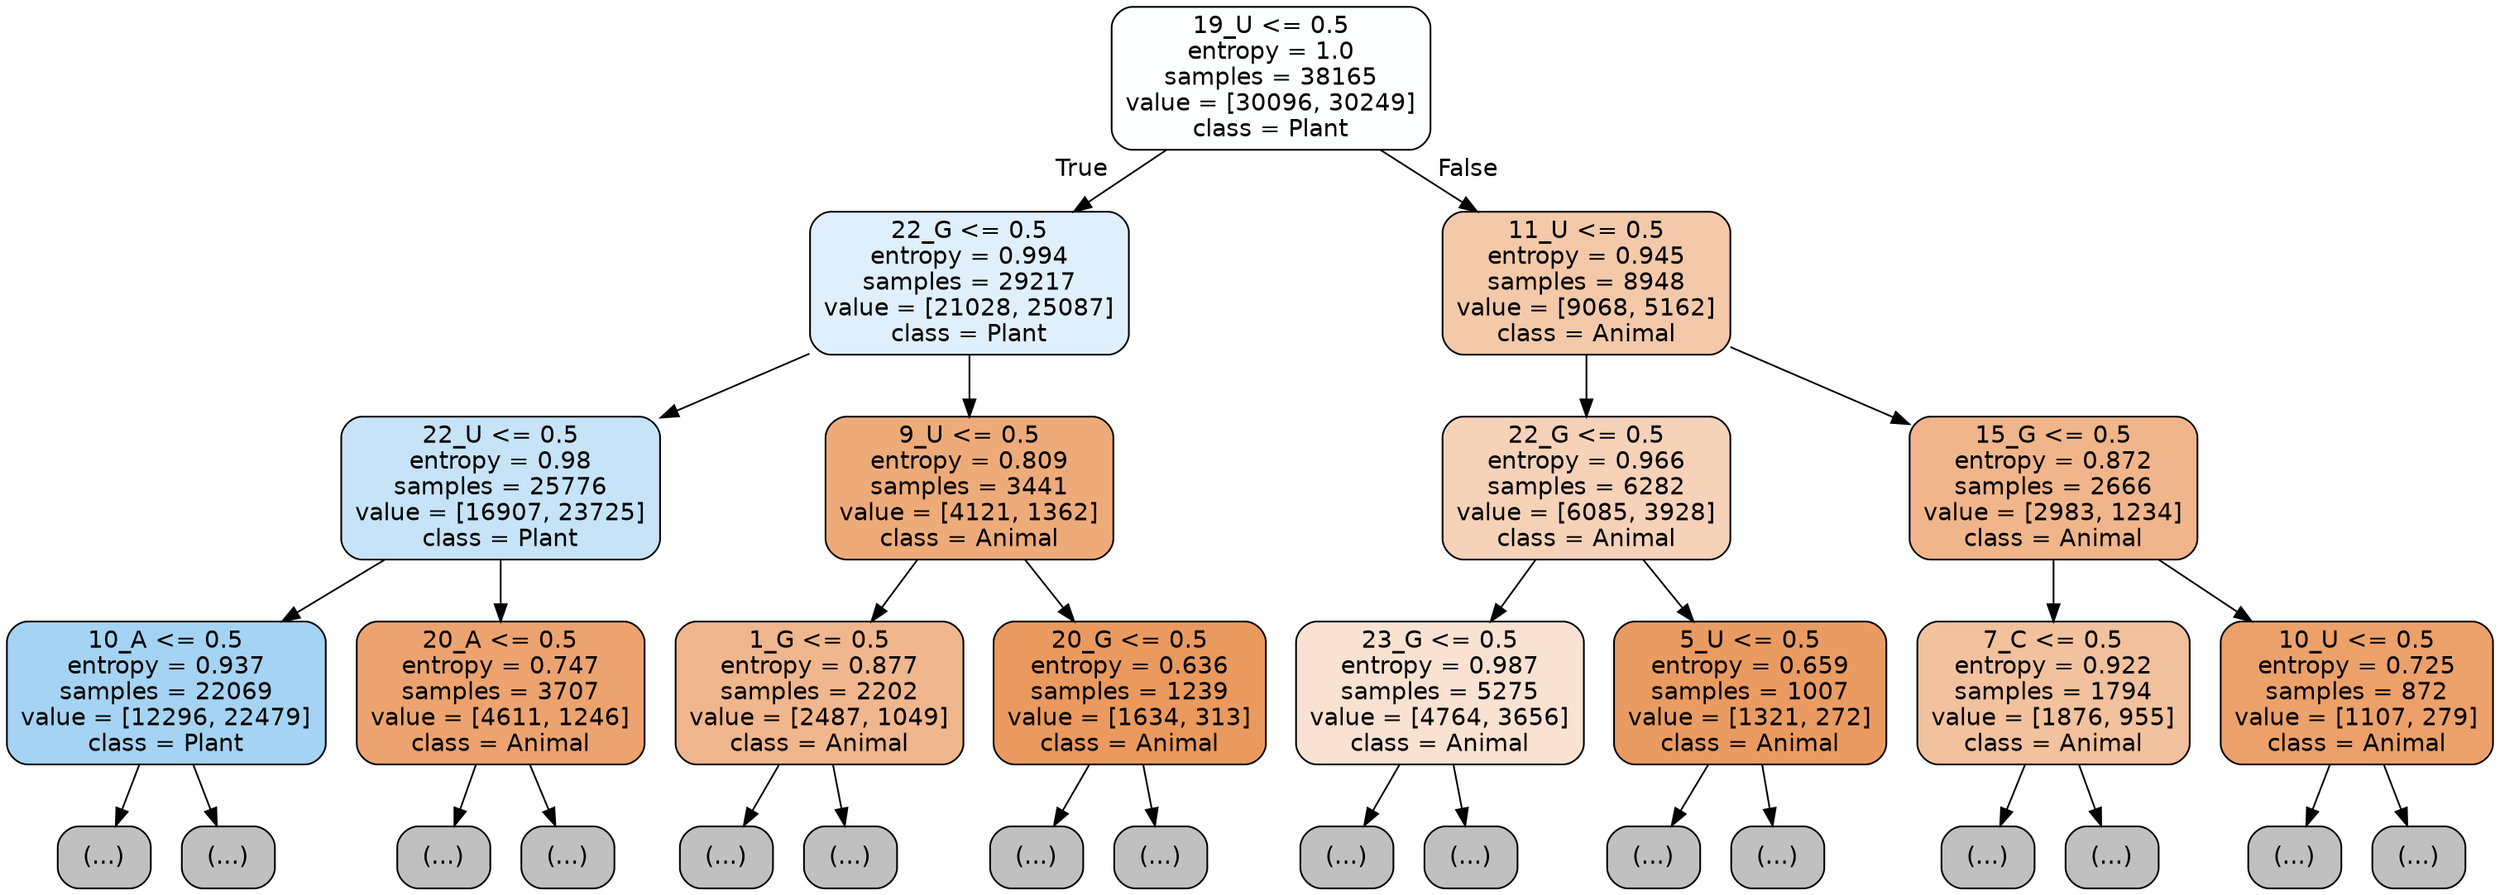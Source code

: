 digraph Tree {
node [shape=box, style="filled, rounded", color="black", fontname="helvetica"] ;
edge [fontname="helvetica"] ;
0 [label="19_U <= 0.5\nentropy = 1.0\nsamples = 38165\nvalue = [30096, 30249]\nclass = Plant", fillcolor="#feffff"] ;
1 [label="22_G <= 0.5\nentropy = 0.994\nsamples = 29217\nvalue = [21028, 25087]\nclass = Plant", fillcolor="#dfeffb"] ;
0 -> 1 [labeldistance=2.5, labelangle=45, headlabel="True"] ;
2 [label="22_U <= 0.5\nentropy = 0.98\nsamples = 25776\nvalue = [16907, 23725]\nclass = Plant", fillcolor="#c6e3f8"] ;
1 -> 2 ;
3 [label="10_A <= 0.5\nentropy = 0.937\nsamples = 22069\nvalue = [12296, 22479]\nclass = Plant", fillcolor="#a5d3f3"] ;
2 -> 3 ;
4 [label="(...)", fillcolor="#C0C0C0"] ;
3 -> 4 ;
7255 [label="(...)", fillcolor="#C0C0C0"] ;
3 -> 7255 ;
9476 [label="20_A <= 0.5\nentropy = 0.747\nsamples = 3707\nvalue = [4611, 1246]\nclass = Animal", fillcolor="#eca36f"] ;
2 -> 9476 ;
9477 [label="(...)", fillcolor="#C0C0C0"] ;
9476 -> 9477 ;
10588 [label="(...)", fillcolor="#C0C0C0"] ;
9476 -> 10588 ;
10979 [label="9_U <= 0.5\nentropy = 0.809\nsamples = 3441\nvalue = [4121, 1362]\nclass = Animal", fillcolor="#eeab7a"] ;
1 -> 10979 ;
10980 [label="1_G <= 0.5\nentropy = 0.877\nsamples = 2202\nvalue = [2487, 1049]\nclass = Animal", fillcolor="#f0b68d"] ;
10979 -> 10980 ;
10981 [label="(...)", fillcolor="#C0C0C0"] ;
10980 -> 10981 ;
11826 [label="(...)", fillcolor="#C0C0C0"] ;
10980 -> 11826 ;
12005 [label="20_G <= 0.5\nentropy = 0.636\nsamples = 1239\nvalue = [1634, 313]\nclass = Animal", fillcolor="#ea995f"] ;
10979 -> 12005 ;
12006 [label="(...)", fillcolor="#C0C0C0"] ;
12005 -> 12006 ;
12295 [label="(...)", fillcolor="#C0C0C0"] ;
12005 -> 12295 ;
12382 [label="11_U <= 0.5\nentropy = 0.945\nsamples = 8948\nvalue = [9068, 5162]\nclass = Animal", fillcolor="#f4c9aa"] ;
0 -> 12382 [labeldistance=2.5, labelangle=-45, headlabel="False"] ;
12383 [label="22_G <= 0.5\nentropy = 0.966\nsamples = 6282\nvalue = [6085, 3928]\nclass = Animal", fillcolor="#f6d2b9"] ;
12382 -> 12383 ;
12384 [label="23_G <= 0.5\nentropy = 0.987\nsamples = 5275\nvalue = [4764, 3656]\nclass = Animal", fillcolor="#f9e2d1"] ;
12383 -> 12384 ;
12385 [label="(...)", fillcolor="#C0C0C0"] ;
12384 -> 12385 ;
15040 [label="(...)", fillcolor="#C0C0C0"] ;
12384 -> 15040 ;
15153 [label="5_U <= 0.5\nentropy = 0.659\nsamples = 1007\nvalue = [1321, 272]\nclass = Animal", fillcolor="#ea9b62"] ;
12383 -> 15153 ;
15154 [label="(...)", fillcolor="#C0C0C0"] ;
15153 -> 15154 ;
15411 [label="(...)", fillcolor="#C0C0C0"] ;
15153 -> 15411 ;
15516 [label="15_G <= 0.5\nentropy = 0.872\nsamples = 2666\nvalue = [2983, 1234]\nclass = Animal", fillcolor="#f0b58b"] ;
12382 -> 15516 ;
15517 [label="7_C <= 0.5\nentropy = 0.922\nsamples = 1794\nvalue = [1876, 955]\nclass = Animal", fillcolor="#f2c19e"] ;
15516 -> 15517 ;
15518 [label="(...)", fillcolor="#C0C0C0"] ;
15517 -> 15518 ;
16201 [label="(...)", fillcolor="#C0C0C0"] ;
15517 -> 16201 ;
16384 [label="10_U <= 0.5\nentropy = 0.725\nsamples = 872\nvalue = [1107, 279]\nclass = Animal", fillcolor="#eca16b"] ;
15516 -> 16384 ;
16385 [label="(...)", fillcolor="#C0C0C0"] ;
16384 -> 16385 ;
16650 [label="(...)", fillcolor="#C0C0C0"] ;
16384 -> 16650 ;
}